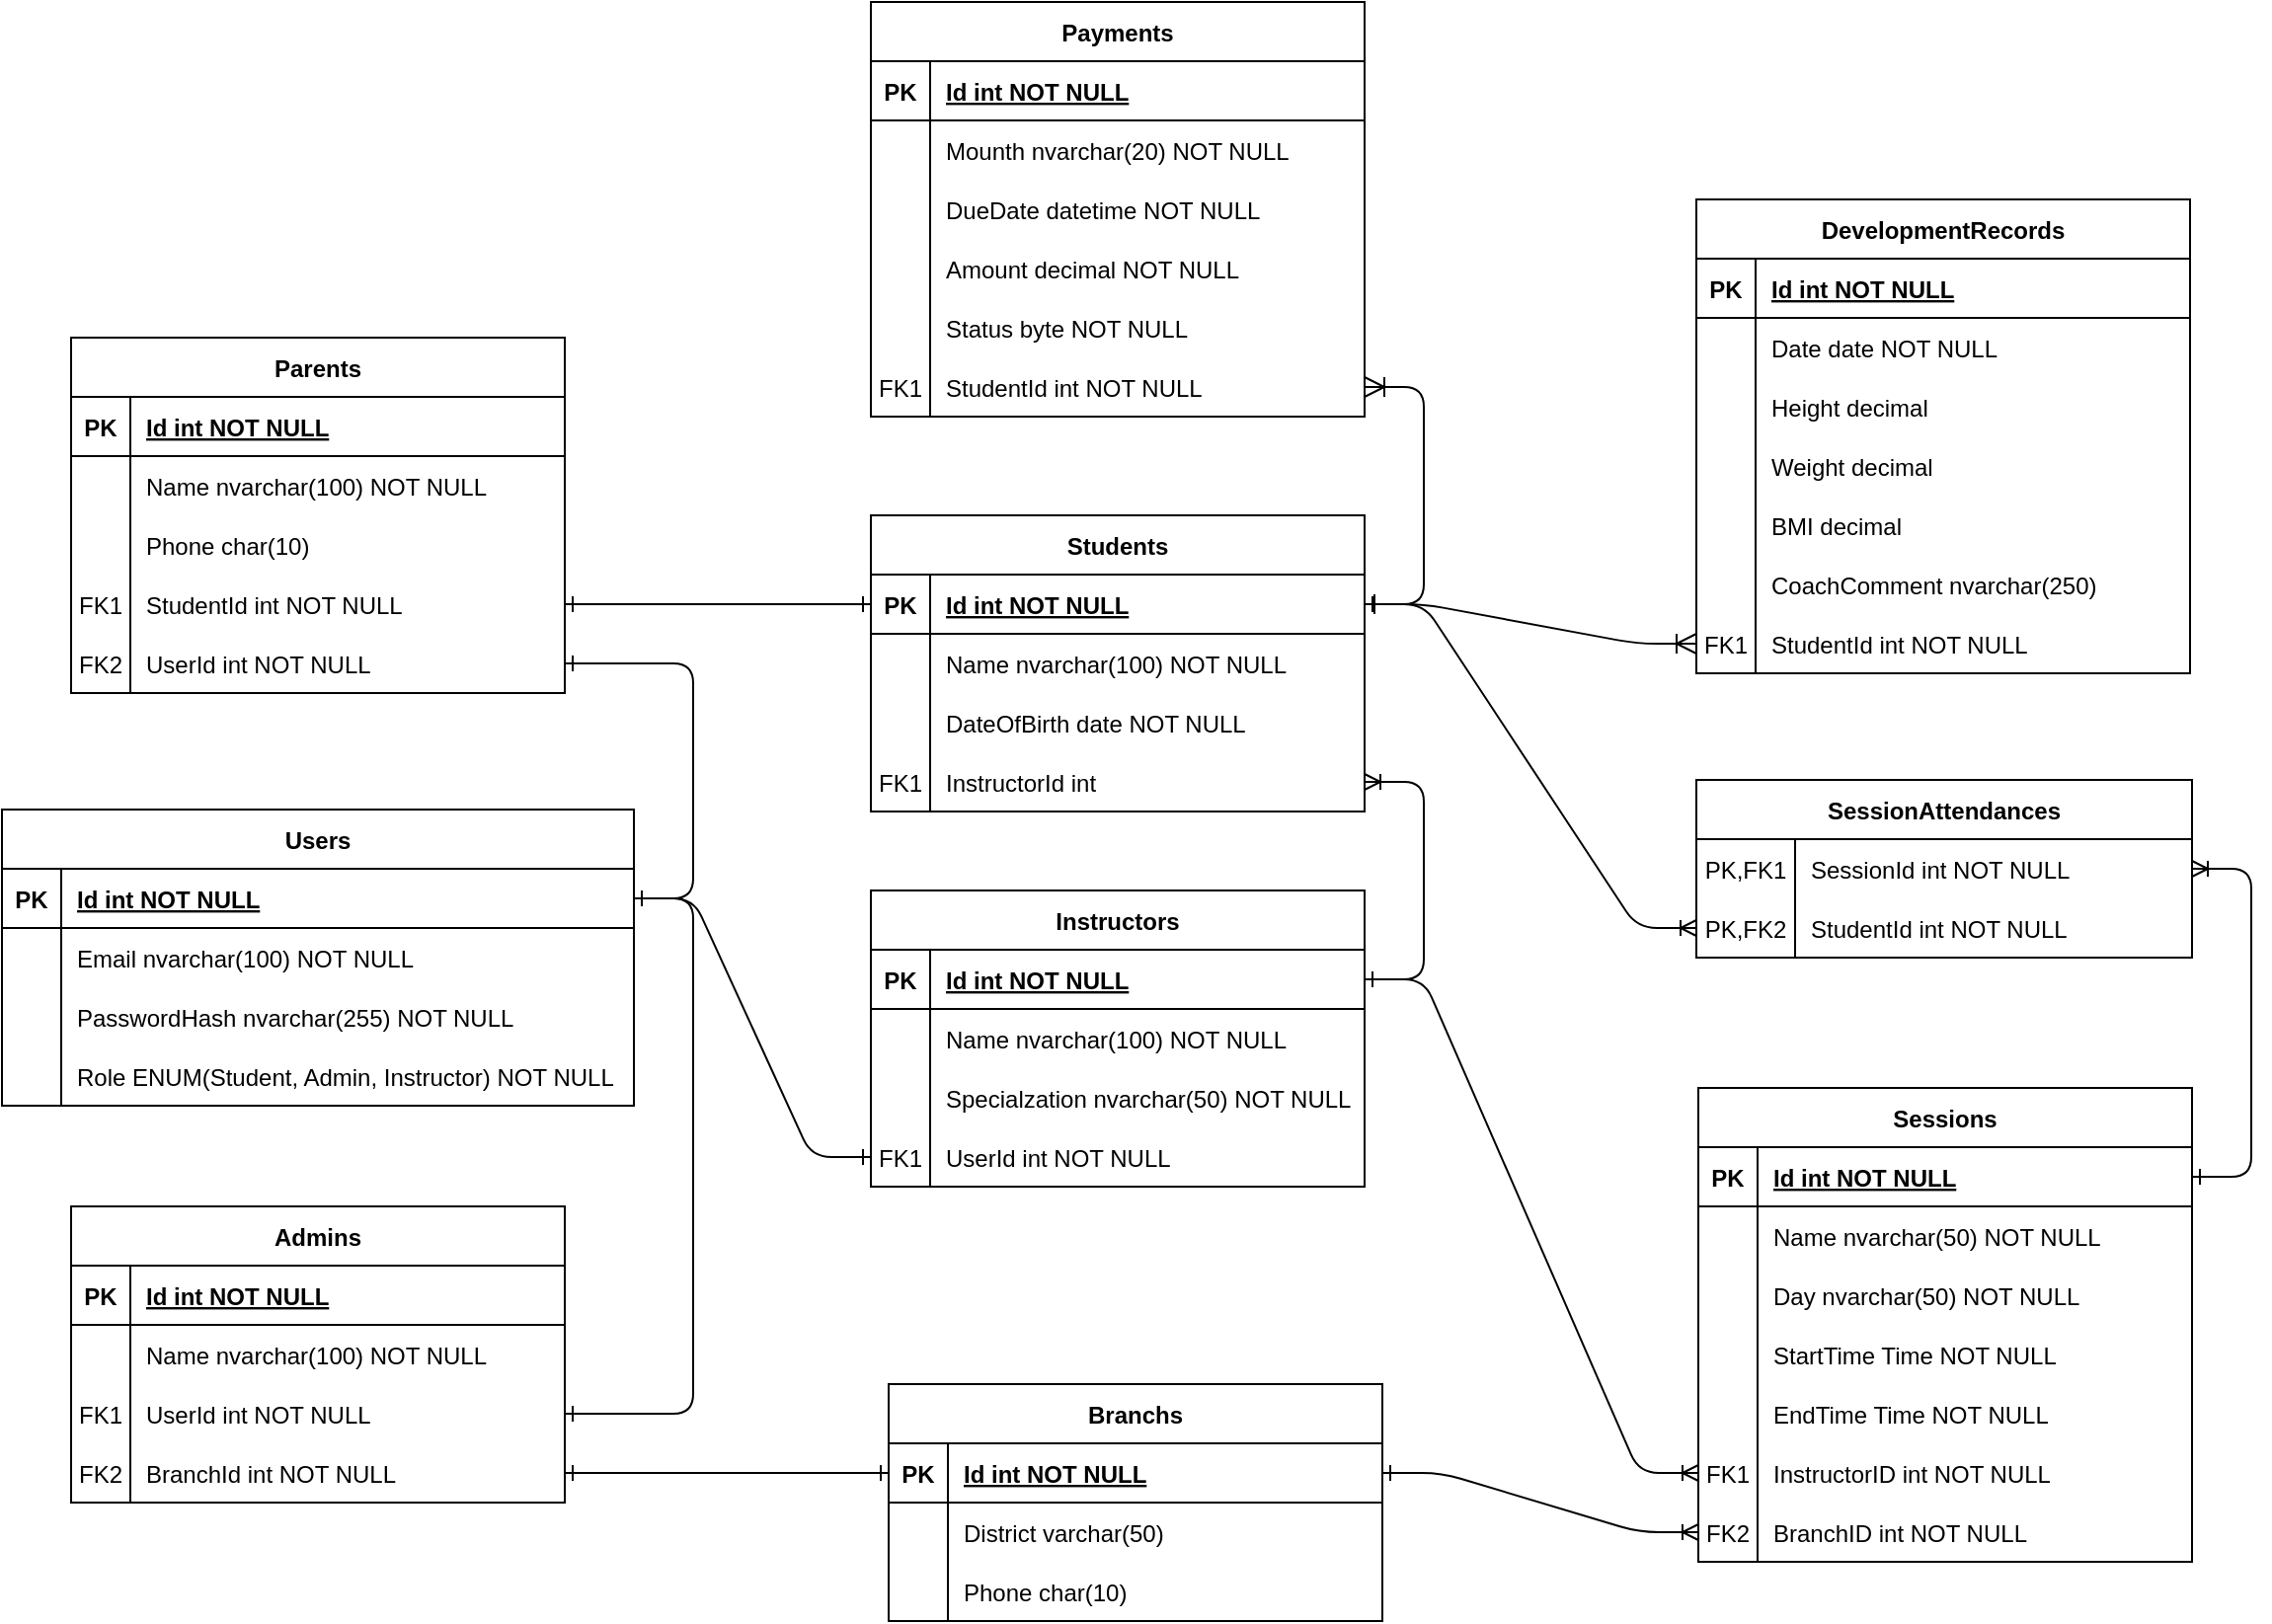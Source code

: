 <mxfile version="26.0.4">
  <diagram id="R2lEEEUBdFMjLlhIrx00" name="Page-1">
    <mxGraphModel dx="524" dy="563" grid="1" gridSize="10" guides="1" tooltips="1" connect="1" arrows="1" fold="1" page="1" pageScale="1" pageWidth="1169" pageHeight="827" background="#ffffff" math="0" shadow="0" extFonts="Permanent Marker^https://fonts.googleapis.com/css?family=Permanent+Marker">
      <root>
        <mxCell id="0" />
        <mxCell id="1" parent="0" />
        <mxCell id="C-vyLk0tnHw3VtMMgP7b-2" value="Branchs" style="shape=table;startSize=30;container=1;collapsible=1;childLayout=tableLayout;fixedRows=1;rowLines=0;fontStyle=1;align=center;resizeLast=1;" parent="1" vertex="1">
          <mxGeometry x="449" y="700" width="250" height="120" as="geometry" />
        </mxCell>
        <mxCell id="C-vyLk0tnHw3VtMMgP7b-3" value="" style="shape=partialRectangle;collapsible=0;dropTarget=0;pointerEvents=0;fillColor=none;points=[[0,0.5],[1,0.5]];portConstraint=eastwest;top=0;left=0;right=0;bottom=1;" parent="C-vyLk0tnHw3VtMMgP7b-2" vertex="1">
          <mxGeometry y="30" width="250" height="30" as="geometry" />
        </mxCell>
        <mxCell id="C-vyLk0tnHw3VtMMgP7b-4" value="PK" style="shape=partialRectangle;overflow=hidden;connectable=0;fillColor=none;top=0;left=0;bottom=0;right=0;fontStyle=1;" parent="C-vyLk0tnHw3VtMMgP7b-3" vertex="1">
          <mxGeometry width="30" height="30" as="geometry">
            <mxRectangle width="30" height="30" as="alternateBounds" />
          </mxGeometry>
        </mxCell>
        <mxCell id="C-vyLk0tnHw3VtMMgP7b-5" value="Id int NOT NULL " style="shape=partialRectangle;overflow=hidden;connectable=0;fillColor=none;top=0;left=0;bottom=0;right=0;align=left;spacingLeft=6;fontStyle=5;" parent="C-vyLk0tnHw3VtMMgP7b-3" vertex="1">
          <mxGeometry x="30" width="220" height="30" as="geometry">
            <mxRectangle width="220" height="30" as="alternateBounds" />
          </mxGeometry>
        </mxCell>
        <mxCell id="C-vyLk0tnHw3VtMMgP7b-9" value="" style="shape=partialRectangle;collapsible=0;dropTarget=0;pointerEvents=0;fillColor=none;points=[[0,0.5],[1,0.5]];portConstraint=eastwest;top=0;left=0;right=0;bottom=0;" parent="C-vyLk0tnHw3VtMMgP7b-2" vertex="1">
          <mxGeometry y="60" width="250" height="30" as="geometry" />
        </mxCell>
        <mxCell id="C-vyLk0tnHw3VtMMgP7b-10" value="" style="shape=partialRectangle;overflow=hidden;connectable=0;fillColor=none;top=0;left=0;bottom=0;right=0;" parent="C-vyLk0tnHw3VtMMgP7b-9" vertex="1">
          <mxGeometry width="30" height="30" as="geometry">
            <mxRectangle width="30" height="30" as="alternateBounds" />
          </mxGeometry>
        </mxCell>
        <mxCell id="C-vyLk0tnHw3VtMMgP7b-11" value="District varchar(50)" style="shape=partialRectangle;overflow=hidden;connectable=0;fillColor=none;top=0;left=0;bottom=0;right=0;align=left;spacingLeft=6;" parent="C-vyLk0tnHw3VtMMgP7b-9" vertex="1">
          <mxGeometry x="30" width="220" height="30" as="geometry">
            <mxRectangle width="220" height="30" as="alternateBounds" />
          </mxGeometry>
        </mxCell>
        <mxCell id="zhFzb5mP_KFuKhenGSHV-15" value="" style="shape=partialRectangle;collapsible=0;dropTarget=0;pointerEvents=0;fillColor=none;points=[[0,0.5],[1,0.5]];portConstraint=eastwest;top=0;left=0;right=0;bottom=0;" parent="C-vyLk0tnHw3VtMMgP7b-2" vertex="1">
          <mxGeometry y="90" width="250" height="30" as="geometry" />
        </mxCell>
        <mxCell id="zhFzb5mP_KFuKhenGSHV-16" value="" style="shape=partialRectangle;overflow=hidden;connectable=0;fillColor=none;top=0;left=0;bottom=0;right=0;" parent="zhFzb5mP_KFuKhenGSHV-15" vertex="1">
          <mxGeometry width="30" height="30" as="geometry">
            <mxRectangle width="30" height="30" as="alternateBounds" />
          </mxGeometry>
        </mxCell>
        <mxCell id="zhFzb5mP_KFuKhenGSHV-17" value="Phone char(10)" style="shape=partialRectangle;overflow=hidden;connectable=0;fillColor=none;top=0;left=0;bottom=0;right=0;align=left;spacingLeft=6;" parent="zhFzb5mP_KFuKhenGSHV-15" vertex="1">
          <mxGeometry x="30" width="220" height="30" as="geometry">
            <mxRectangle width="220" height="30" as="alternateBounds" />
          </mxGeometry>
        </mxCell>
        <mxCell id="C-vyLk0tnHw3VtMMgP7b-13" value="Admins" style="shape=table;startSize=30;container=1;collapsible=1;childLayout=tableLayout;fixedRows=1;rowLines=0;fontStyle=1;align=center;resizeLast=1;" parent="1" vertex="1">
          <mxGeometry x="35" y="610" width="250" height="150" as="geometry" />
        </mxCell>
        <mxCell id="C-vyLk0tnHw3VtMMgP7b-14" value="" style="shape=partialRectangle;collapsible=0;dropTarget=0;pointerEvents=0;fillColor=none;points=[[0,0.5],[1,0.5]];portConstraint=eastwest;top=0;left=0;right=0;bottom=1;" parent="C-vyLk0tnHw3VtMMgP7b-13" vertex="1">
          <mxGeometry y="30" width="250" height="30" as="geometry" />
        </mxCell>
        <mxCell id="C-vyLk0tnHw3VtMMgP7b-15" value="PK" style="shape=partialRectangle;overflow=hidden;connectable=0;fillColor=none;top=0;left=0;bottom=0;right=0;fontStyle=1;" parent="C-vyLk0tnHw3VtMMgP7b-14" vertex="1">
          <mxGeometry width="30" height="30" as="geometry">
            <mxRectangle width="30" height="30" as="alternateBounds" />
          </mxGeometry>
        </mxCell>
        <mxCell id="C-vyLk0tnHw3VtMMgP7b-16" value="Id int NOT NULL " style="shape=partialRectangle;overflow=hidden;connectable=0;fillColor=none;top=0;left=0;bottom=0;right=0;align=left;spacingLeft=6;fontStyle=5;" parent="C-vyLk0tnHw3VtMMgP7b-14" vertex="1">
          <mxGeometry x="30" width="220" height="30" as="geometry">
            <mxRectangle width="220" height="30" as="alternateBounds" />
          </mxGeometry>
        </mxCell>
        <mxCell id="C-vyLk0tnHw3VtMMgP7b-17" value="" style="shape=partialRectangle;collapsible=0;dropTarget=0;pointerEvents=0;fillColor=none;points=[[0,0.5],[1,0.5]];portConstraint=eastwest;top=0;left=0;right=0;bottom=0;" parent="C-vyLk0tnHw3VtMMgP7b-13" vertex="1">
          <mxGeometry y="60" width="250" height="30" as="geometry" />
        </mxCell>
        <mxCell id="C-vyLk0tnHw3VtMMgP7b-18" value="" style="shape=partialRectangle;overflow=hidden;connectable=0;fillColor=none;top=0;left=0;bottom=0;right=0;" parent="C-vyLk0tnHw3VtMMgP7b-17" vertex="1">
          <mxGeometry width="30" height="30" as="geometry">
            <mxRectangle width="30" height="30" as="alternateBounds" />
          </mxGeometry>
        </mxCell>
        <mxCell id="C-vyLk0tnHw3VtMMgP7b-19" value="Name nvarchar(100) NOT NULL" style="shape=partialRectangle;overflow=hidden;connectable=0;fillColor=none;top=0;left=0;bottom=0;right=0;align=left;spacingLeft=6;" parent="C-vyLk0tnHw3VtMMgP7b-17" vertex="1">
          <mxGeometry x="30" width="220" height="30" as="geometry">
            <mxRectangle width="220" height="30" as="alternateBounds" />
          </mxGeometry>
        </mxCell>
        <mxCell id="C-vyLk0tnHw3VtMMgP7b-20" value="" style="shape=partialRectangle;collapsible=0;dropTarget=0;pointerEvents=0;fillColor=none;points=[[0,0.5],[1,0.5]];portConstraint=eastwest;top=0;left=0;right=0;bottom=0;" parent="C-vyLk0tnHw3VtMMgP7b-13" vertex="1">
          <mxGeometry y="90" width="250" height="30" as="geometry" />
        </mxCell>
        <mxCell id="C-vyLk0tnHw3VtMMgP7b-21" value="FK1" style="shape=partialRectangle;overflow=hidden;connectable=0;fillColor=none;top=0;left=0;bottom=0;right=0;" parent="C-vyLk0tnHw3VtMMgP7b-20" vertex="1">
          <mxGeometry width="30" height="30" as="geometry">
            <mxRectangle width="30" height="30" as="alternateBounds" />
          </mxGeometry>
        </mxCell>
        <mxCell id="C-vyLk0tnHw3VtMMgP7b-22" value="UserId int NOT NULL" style="shape=partialRectangle;overflow=hidden;connectable=0;fillColor=none;top=0;left=0;bottom=0;right=0;align=left;spacingLeft=6;" parent="C-vyLk0tnHw3VtMMgP7b-20" vertex="1">
          <mxGeometry x="30" width="220" height="30" as="geometry">
            <mxRectangle width="220" height="30" as="alternateBounds" />
          </mxGeometry>
        </mxCell>
        <mxCell id="tJjihSDsOlB7j1gSgnYL-20" value="" style="shape=partialRectangle;collapsible=0;dropTarget=0;pointerEvents=0;fillColor=none;points=[[0,0.5],[1,0.5]];portConstraint=eastwest;top=0;left=0;right=0;bottom=0;" parent="C-vyLk0tnHw3VtMMgP7b-13" vertex="1">
          <mxGeometry y="120" width="250" height="30" as="geometry" />
        </mxCell>
        <mxCell id="tJjihSDsOlB7j1gSgnYL-21" value="FK2" style="shape=partialRectangle;overflow=hidden;connectable=0;fillColor=none;top=0;left=0;bottom=0;right=0;" parent="tJjihSDsOlB7j1gSgnYL-20" vertex="1">
          <mxGeometry width="30" height="30" as="geometry">
            <mxRectangle width="30" height="30" as="alternateBounds" />
          </mxGeometry>
        </mxCell>
        <mxCell id="tJjihSDsOlB7j1gSgnYL-22" value="BranchId int NOT NULL" style="shape=partialRectangle;overflow=hidden;connectable=0;fillColor=none;top=0;left=0;bottom=0;right=0;align=left;spacingLeft=6;" parent="tJjihSDsOlB7j1gSgnYL-20" vertex="1">
          <mxGeometry x="30" width="220" height="30" as="geometry">
            <mxRectangle width="220" height="30" as="alternateBounds" />
          </mxGeometry>
        </mxCell>
        <mxCell id="C-vyLk0tnHw3VtMMgP7b-23" value="Students" style="shape=table;startSize=30;container=1;collapsible=1;childLayout=tableLayout;fixedRows=1;rowLines=0;fontStyle=1;align=center;resizeLast=1;" parent="1" vertex="1">
          <mxGeometry x="440" y="260" width="250" height="150" as="geometry" />
        </mxCell>
        <mxCell id="C-vyLk0tnHw3VtMMgP7b-24" value="" style="shape=partialRectangle;collapsible=0;dropTarget=0;pointerEvents=0;fillColor=none;points=[[0,0.5],[1,0.5]];portConstraint=eastwest;top=0;left=0;right=0;bottom=1;" parent="C-vyLk0tnHw3VtMMgP7b-23" vertex="1">
          <mxGeometry y="30" width="250" height="30" as="geometry" />
        </mxCell>
        <mxCell id="C-vyLk0tnHw3VtMMgP7b-25" value="PK" style="shape=partialRectangle;overflow=hidden;connectable=0;fillColor=none;top=0;left=0;bottom=0;right=0;fontStyle=1;" parent="C-vyLk0tnHw3VtMMgP7b-24" vertex="1">
          <mxGeometry width="30" height="30" as="geometry">
            <mxRectangle width="30" height="30" as="alternateBounds" />
          </mxGeometry>
        </mxCell>
        <mxCell id="C-vyLk0tnHw3VtMMgP7b-26" value="Id int NOT NULL " style="shape=partialRectangle;overflow=hidden;connectable=0;fillColor=none;top=0;left=0;bottom=0;right=0;align=left;spacingLeft=6;fontStyle=5;" parent="C-vyLk0tnHw3VtMMgP7b-24" vertex="1">
          <mxGeometry x="30" width="220" height="30" as="geometry">
            <mxRectangle width="220" height="30" as="alternateBounds" />
          </mxGeometry>
        </mxCell>
        <mxCell id="C-vyLk0tnHw3VtMMgP7b-27" value="" style="shape=partialRectangle;collapsible=0;dropTarget=0;pointerEvents=0;fillColor=none;points=[[0,0.5],[1,0.5]];portConstraint=eastwest;top=0;left=0;right=0;bottom=0;" parent="C-vyLk0tnHw3VtMMgP7b-23" vertex="1">
          <mxGeometry y="60" width="250" height="30" as="geometry" />
        </mxCell>
        <mxCell id="C-vyLk0tnHw3VtMMgP7b-28" value="" style="shape=partialRectangle;overflow=hidden;connectable=0;fillColor=none;top=0;left=0;bottom=0;right=0;" parent="C-vyLk0tnHw3VtMMgP7b-27" vertex="1">
          <mxGeometry width="30" height="30" as="geometry">
            <mxRectangle width="30" height="30" as="alternateBounds" />
          </mxGeometry>
        </mxCell>
        <mxCell id="C-vyLk0tnHw3VtMMgP7b-29" value="Name nvarchar(100) NOT NULL" style="shape=partialRectangle;overflow=hidden;connectable=0;fillColor=none;top=0;left=0;bottom=0;right=0;align=left;spacingLeft=6;" parent="C-vyLk0tnHw3VtMMgP7b-27" vertex="1">
          <mxGeometry x="30" width="220" height="30" as="geometry">
            <mxRectangle width="220" height="30" as="alternateBounds" />
          </mxGeometry>
        </mxCell>
        <mxCell id="zhFzb5mP_KFuKhenGSHV-3" value="" style="shape=partialRectangle;collapsible=0;dropTarget=0;pointerEvents=0;fillColor=none;points=[[0,0.5],[1,0.5]];portConstraint=eastwest;top=0;left=0;right=0;bottom=0;" parent="C-vyLk0tnHw3VtMMgP7b-23" vertex="1">
          <mxGeometry y="90" width="250" height="30" as="geometry" />
        </mxCell>
        <mxCell id="zhFzb5mP_KFuKhenGSHV-4" value="" style="shape=partialRectangle;overflow=hidden;connectable=0;fillColor=none;top=0;left=0;bottom=0;right=0;" parent="zhFzb5mP_KFuKhenGSHV-3" vertex="1">
          <mxGeometry width="30" height="30" as="geometry">
            <mxRectangle width="30" height="30" as="alternateBounds" />
          </mxGeometry>
        </mxCell>
        <mxCell id="zhFzb5mP_KFuKhenGSHV-5" value="DateOfBirth date NOT NULL" style="shape=partialRectangle;overflow=hidden;connectable=0;fillColor=none;top=0;left=0;bottom=0;right=0;align=left;spacingLeft=6;" parent="zhFzb5mP_KFuKhenGSHV-3" vertex="1">
          <mxGeometry x="30" width="220" height="30" as="geometry">
            <mxRectangle width="220" height="30" as="alternateBounds" />
          </mxGeometry>
        </mxCell>
        <mxCell id="zhFzb5mP_KFuKhenGSHV-9" value="" style="shape=partialRectangle;collapsible=0;dropTarget=0;pointerEvents=0;fillColor=none;points=[[0,0.5],[1,0.5]];portConstraint=eastwest;top=0;left=0;right=0;bottom=0;" parent="C-vyLk0tnHw3VtMMgP7b-23" vertex="1">
          <mxGeometry y="120" width="250" height="30" as="geometry" />
        </mxCell>
        <mxCell id="zhFzb5mP_KFuKhenGSHV-10" value="FK1" style="shape=partialRectangle;overflow=hidden;connectable=0;fillColor=none;top=0;left=0;bottom=0;right=0;" parent="zhFzb5mP_KFuKhenGSHV-9" vertex="1">
          <mxGeometry width="30" height="30" as="geometry">
            <mxRectangle width="30" height="30" as="alternateBounds" />
          </mxGeometry>
        </mxCell>
        <mxCell id="zhFzb5mP_KFuKhenGSHV-11" value="InstructorId int " style="shape=partialRectangle;overflow=hidden;connectable=0;fillColor=none;top=0;left=0;bottom=0;right=0;align=left;spacingLeft=6;" parent="zhFzb5mP_KFuKhenGSHV-9" vertex="1">
          <mxGeometry x="30" width="220" height="30" as="geometry">
            <mxRectangle width="220" height="30" as="alternateBounds" />
          </mxGeometry>
        </mxCell>
        <mxCell id="zhFzb5mP_KFuKhenGSHV-22" value="Instructors" style="shape=table;startSize=30;container=1;collapsible=1;childLayout=tableLayout;fixedRows=1;rowLines=0;fontStyle=1;align=center;resizeLast=1;" parent="1" vertex="1">
          <mxGeometry x="440" y="450" width="250" height="150" as="geometry" />
        </mxCell>
        <mxCell id="zhFzb5mP_KFuKhenGSHV-23" value="" style="shape=partialRectangle;collapsible=0;dropTarget=0;pointerEvents=0;fillColor=none;points=[[0,0.5],[1,0.5]];portConstraint=eastwest;top=0;left=0;right=0;bottom=1;" parent="zhFzb5mP_KFuKhenGSHV-22" vertex="1">
          <mxGeometry y="30" width="250" height="30" as="geometry" />
        </mxCell>
        <mxCell id="zhFzb5mP_KFuKhenGSHV-24" value="PK" style="shape=partialRectangle;overflow=hidden;connectable=0;fillColor=none;top=0;left=0;bottom=0;right=0;fontStyle=1;" parent="zhFzb5mP_KFuKhenGSHV-23" vertex="1">
          <mxGeometry width="30" height="30" as="geometry">
            <mxRectangle width="30" height="30" as="alternateBounds" />
          </mxGeometry>
        </mxCell>
        <mxCell id="zhFzb5mP_KFuKhenGSHV-25" value="Id int NOT NULL " style="shape=partialRectangle;overflow=hidden;connectable=0;fillColor=none;top=0;left=0;bottom=0;right=0;align=left;spacingLeft=6;fontStyle=5;" parent="zhFzb5mP_KFuKhenGSHV-23" vertex="1">
          <mxGeometry x="30" width="220" height="30" as="geometry">
            <mxRectangle width="220" height="30" as="alternateBounds" />
          </mxGeometry>
        </mxCell>
        <mxCell id="zhFzb5mP_KFuKhenGSHV-26" value="" style="shape=partialRectangle;collapsible=0;dropTarget=0;pointerEvents=0;fillColor=none;points=[[0,0.5],[1,0.5]];portConstraint=eastwest;top=0;left=0;right=0;bottom=0;" parent="zhFzb5mP_KFuKhenGSHV-22" vertex="1">
          <mxGeometry y="60" width="250" height="30" as="geometry" />
        </mxCell>
        <mxCell id="zhFzb5mP_KFuKhenGSHV-27" value="" style="shape=partialRectangle;overflow=hidden;connectable=0;fillColor=none;top=0;left=0;bottom=0;right=0;" parent="zhFzb5mP_KFuKhenGSHV-26" vertex="1">
          <mxGeometry width="30" height="30" as="geometry">
            <mxRectangle width="30" height="30" as="alternateBounds" />
          </mxGeometry>
        </mxCell>
        <mxCell id="zhFzb5mP_KFuKhenGSHV-28" value="Name nvarchar(100) NOT NULL" style="shape=partialRectangle;overflow=hidden;connectable=0;fillColor=none;top=0;left=0;bottom=0;right=0;align=left;spacingLeft=6;" parent="zhFzb5mP_KFuKhenGSHV-26" vertex="1">
          <mxGeometry x="30" width="220" height="30" as="geometry">
            <mxRectangle width="220" height="30" as="alternateBounds" />
          </mxGeometry>
        </mxCell>
        <mxCell id="zhFzb5mP_KFuKhenGSHV-29" value="" style="shape=partialRectangle;collapsible=0;dropTarget=0;pointerEvents=0;fillColor=none;points=[[0,0.5],[1,0.5]];portConstraint=eastwest;top=0;left=0;right=0;bottom=0;" parent="zhFzb5mP_KFuKhenGSHV-22" vertex="1">
          <mxGeometry y="90" width="250" height="30" as="geometry" />
        </mxCell>
        <mxCell id="zhFzb5mP_KFuKhenGSHV-30" value="" style="shape=partialRectangle;overflow=hidden;connectable=0;fillColor=none;top=0;left=0;bottom=0;right=0;" parent="zhFzb5mP_KFuKhenGSHV-29" vertex="1">
          <mxGeometry width="30" height="30" as="geometry">
            <mxRectangle width="30" height="30" as="alternateBounds" />
          </mxGeometry>
        </mxCell>
        <mxCell id="zhFzb5mP_KFuKhenGSHV-31" value="Specialzation nvarchar(50) NOT NULL" style="shape=partialRectangle;overflow=hidden;connectable=0;fillColor=none;top=0;left=0;bottom=0;right=0;align=left;spacingLeft=6;" parent="zhFzb5mP_KFuKhenGSHV-29" vertex="1">
          <mxGeometry x="30" width="220" height="30" as="geometry">
            <mxRectangle width="220" height="30" as="alternateBounds" />
          </mxGeometry>
        </mxCell>
        <mxCell id="zhFzb5mP_KFuKhenGSHV-32" value="" style="shape=partialRectangle;collapsible=0;dropTarget=0;pointerEvents=0;fillColor=none;points=[[0,0.5],[1,0.5]];portConstraint=eastwest;top=0;left=0;right=0;bottom=0;" parent="zhFzb5mP_KFuKhenGSHV-22" vertex="1">
          <mxGeometry y="120" width="250" height="30" as="geometry" />
        </mxCell>
        <mxCell id="zhFzb5mP_KFuKhenGSHV-33" value="FK1" style="shape=partialRectangle;overflow=hidden;connectable=0;fillColor=none;top=0;left=0;bottom=0;right=0;" parent="zhFzb5mP_KFuKhenGSHV-32" vertex="1">
          <mxGeometry width="30" height="30" as="geometry">
            <mxRectangle width="30" height="30" as="alternateBounds" />
          </mxGeometry>
        </mxCell>
        <mxCell id="zhFzb5mP_KFuKhenGSHV-34" value="UserId int NOT NULL" style="shape=partialRectangle;overflow=hidden;connectable=0;fillColor=none;top=0;left=0;bottom=0;right=0;align=left;spacingLeft=6;" parent="zhFzb5mP_KFuKhenGSHV-32" vertex="1">
          <mxGeometry x="30" width="220" height="30" as="geometry">
            <mxRectangle width="220" height="30" as="alternateBounds" />
          </mxGeometry>
        </mxCell>
        <mxCell id="zhFzb5mP_KFuKhenGSHV-35" value="Sessions" style="shape=table;startSize=30;container=1;collapsible=1;childLayout=tableLayout;fixedRows=1;rowLines=0;fontStyle=1;align=center;resizeLast=1;" parent="1" vertex="1">
          <mxGeometry x="859" y="550" width="250" height="240" as="geometry" />
        </mxCell>
        <mxCell id="zhFzb5mP_KFuKhenGSHV-36" value="" style="shape=partialRectangle;collapsible=0;dropTarget=0;pointerEvents=0;fillColor=none;points=[[0,0.5],[1,0.5]];portConstraint=eastwest;top=0;left=0;right=0;bottom=1;" parent="zhFzb5mP_KFuKhenGSHV-35" vertex="1">
          <mxGeometry y="30" width="250" height="30" as="geometry" />
        </mxCell>
        <mxCell id="zhFzb5mP_KFuKhenGSHV-37" value="PK" style="shape=partialRectangle;overflow=hidden;connectable=0;fillColor=none;top=0;left=0;bottom=0;right=0;fontStyle=1;" parent="zhFzb5mP_KFuKhenGSHV-36" vertex="1">
          <mxGeometry width="30" height="30" as="geometry">
            <mxRectangle width="30" height="30" as="alternateBounds" />
          </mxGeometry>
        </mxCell>
        <mxCell id="zhFzb5mP_KFuKhenGSHV-38" value="Id int NOT NULL " style="shape=partialRectangle;overflow=hidden;connectable=0;fillColor=none;top=0;left=0;bottom=0;right=0;align=left;spacingLeft=6;fontStyle=5;" parent="zhFzb5mP_KFuKhenGSHV-36" vertex="1">
          <mxGeometry x="30" width="220" height="30" as="geometry">
            <mxRectangle width="220" height="30" as="alternateBounds" />
          </mxGeometry>
        </mxCell>
        <mxCell id="FMa5LzCaEReQazPTJJQZ-1" value="" style="shape=partialRectangle;collapsible=0;dropTarget=0;pointerEvents=0;fillColor=none;points=[[0,0.5],[1,0.5]];portConstraint=eastwest;top=0;left=0;right=0;bottom=0;" parent="zhFzb5mP_KFuKhenGSHV-35" vertex="1">
          <mxGeometry y="60" width="250" height="30" as="geometry" />
        </mxCell>
        <mxCell id="FMa5LzCaEReQazPTJJQZ-2" value="" style="shape=partialRectangle;overflow=hidden;connectable=0;fillColor=none;top=0;left=0;bottom=0;right=0;" parent="FMa5LzCaEReQazPTJJQZ-1" vertex="1">
          <mxGeometry width="30" height="30" as="geometry">
            <mxRectangle width="30" height="30" as="alternateBounds" />
          </mxGeometry>
        </mxCell>
        <mxCell id="FMa5LzCaEReQazPTJJQZ-3" value="Name nvarchar(50) NOT NULL" style="shape=partialRectangle;overflow=hidden;connectable=0;fillColor=none;top=0;left=0;bottom=0;right=0;align=left;spacingLeft=6;" parent="FMa5LzCaEReQazPTJJQZ-1" vertex="1">
          <mxGeometry x="30" width="220" height="30" as="geometry">
            <mxRectangle width="220" height="30" as="alternateBounds" />
          </mxGeometry>
        </mxCell>
        <mxCell id="biOgKu9m6oLJ_qTJp0fS-1" value="" style="shape=partialRectangle;collapsible=0;dropTarget=0;pointerEvents=0;fillColor=none;points=[[0,0.5],[1,0.5]];portConstraint=eastwest;top=0;left=0;right=0;bottom=0;" vertex="1" parent="zhFzb5mP_KFuKhenGSHV-35">
          <mxGeometry y="90" width="250" height="30" as="geometry" />
        </mxCell>
        <mxCell id="biOgKu9m6oLJ_qTJp0fS-2" value="" style="shape=partialRectangle;overflow=hidden;connectable=0;fillColor=none;top=0;left=0;bottom=0;right=0;" vertex="1" parent="biOgKu9m6oLJ_qTJp0fS-1">
          <mxGeometry width="30" height="30" as="geometry">
            <mxRectangle width="30" height="30" as="alternateBounds" />
          </mxGeometry>
        </mxCell>
        <mxCell id="biOgKu9m6oLJ_qTJp0fS-3" value="Day nvarchar(50) NOT NULL" style="shape=partialRectangle;overflow=hidden;connectable=0;fillColor=none;top=0;left=0;bottom=0;right=0;align=left;spacingLeft=6;" vertex="1" parent="biOgKu9m6oLJ_qTJp0fS-1">
          <mxGeometry x="30" width="220" height="30" as="geometry">
            <mxRectangle width="220" height="30" as="alternateBounds" />
          </mxGeometry>
        </mxCell>
        <mxCell id="zhFzb5mP_KFuKhenGSHV-39" value="" style="shape=partialRectangle;collapsible=0;dropTarget=0;pointerEvents=0;fillColor=none;points=[[0,0.5],[1,0.5]];portConstraint=eastwest;top=0;left=0;right=0;bottom=0;" parent="zhFzb5mP_KFuKhenGSHV-35" vertex="1">
          <mxGeometry y="120" width="250" height="30" as="geometry" />
        </mxCell>
        <mxCell id="zhFzb5mP_KFuKhenGSHV-40" value="" style="shape=partialRectangle;overflow=hidden;connectable=0;fillColor=none;top=0;left=0;bottom=0;right=0;" parent="zhFzb5mP_KFuKhenGSHV-39" vertex="1">
          <mxGeometry width="30" height="30" as="geometry">
            <mxRectangle width="30" height="30" as="alternateBounds" />
          </mxGeometry>
        </mxCell>
        <mxCell id="zhFzb5mP_KFuKhenGSHV-41" value="StartTime Time NOT NULL" style="shape=partialRectangle;overflow=hidden;connectable=0;fillColor=none;top=0;left=0;bottom=0;right=0;align=left;spacingLeft=6;" parent="zhFzb5mP_KFuKhenGSHV-39" vertex="1">
          <mxGeometry x="30" width="220" height="30" as="geometry">
            <mxRectangle width="220" height="30" as="alternateBounds" />
          </mxGeometry>
        </mxCell>
        <mxCell id="zhFzb5mP_KFuKhenGSHV-42" value="" style="shape=partialRectangle;collapsible=0;dropTarget=0;pointerEvents=0;fillColor=none;points=[[0,0.5],[1,0.5]];portConstraint=eastwest;top=0;left=0;right=0;bottom=0;" parent="zhFzb5mP_KFuKhenGSHV-35" vertex="1">
          <mxGeometry y="150" width="250" height="30" as="geometry" />
        </mxCell>
        <mxCell id="zhFzb5mP_KFuKhenGSHV-43" value="" style="shape=partialRectangle;overflow=hidden;connectable=0;fillColor=none;top=0;left=0;bottom=0;right=0;" parent="zhFzb5mP_KFuKhenGSHV-42" vertex="1">
          <mxGeometry width="30" height="30" as="geometry">
            <mxRectangle width="30" height="30" as="alternateBounds" />
          </mxGeometry>
        </mxCell>
        <mxCell id="zhFzb5mP_KFuKhenGSHV-44" value="EndTime Time NOT NULL" style="shape=partialRectangle;overflow=hidden;connectable=0;fillColor=none;top=0;left=0;bottom=0;right=0;align=left;spacingLeft=6;" parent="zhFzb5mP_KFuKhenGSHV-42" vertex="1">
          <mxGeometry x="30" width="220" height="30" as="geometry">
            <mxRectangle width="220" height="30" as="alternateBounds" />
          </mxGeometry>
        </mxCell>
        <mxCell id="zhFzb5mP_KFuKhenGSHV-48" value="" style="shape=partialRectangle;collapsible=0;dropTarget=0;pointerEvents=0;fillColor=none;points=[[0,0.5],[1,0.5]];portConstraint=eastwest;top=0;left=0;right=0;bottom=0;" parent="zhFzb5mP_KFuKhenGSHV-35" vertex="1">
          <mxGeometry y="180" width="250" height="30" as="geometry" />
        </mxCell>
        <mxCell id="zhFzb5mP_KFuKhenGSHV-49" value="FK1" style="shape=partialRectangle;overflow=hidden;connectable=0;fillColor=none;top=0;left=0;bottom=0;right=0;" parent="zhFzb5mP_KFuKhenGSHV-48" vertex="1">
          <mxGeometry width="30" height="30" as="geometry">
            <mxRectangle width="30" height="30" as="alternateBounds" />
          </mxGeometry>
        </mxCell>
        <mxCell id="zhFzb5mP_KFuKhenGSHV-50" value="InstructorID int NOT NULL" style="shape=partialRectangle;overflow=hidden;connectable=0;fillColor=none;top=0;left=0;bottom=0;right=0;align=left;spacingLeft=6;" parent="zhFzb5mP_KFuKhenGSHV-48" vertex="1">
          <mxGeometry x="30" width="220" height="30" as="geometry">
            <mxRectangle width="220" height="30" as="alternateBounds" />
          </mxGeometry>
        </mxCell>
        <mxCell id="zhFzb5mP_KFuKhenGSHV-51" value="" style="shape=partialRectangle;collapsible=0;dropTarget=0;pointerEvents=0;fillColor=none;points=[[0,0.5],[1,0.5]];portConstraint=eastwest;top=0;left=0;right=0;bottom=0;" parent="zhFzb5mP_KFuKhenGSHV-35" vertex="1">
          <mxGeometry y="210" width="250" height="30" as="geometry" />
        </mxCell>
        <mxCell id="zhFzb5mP_KFuKhenGSHV-52" value="FK2" style="shape=partialRectangle;overflow=hidden;connectable=0;fillColor=none;top=0;left=0;bottom=0;right=0;" parent="zhFzb5mP_KFuKhenGSHV-51" vertex="1">
          <mxGeometry width="30" height="30" as="geometry">
            <mxRectangle width="30" height="30" as="alternateBounds" />
          </mxGeometry>
        </mxCell>
        <mxCell id="zhFzb5mP_KFuKhenGSHV-53" value="BranchID int NOT NULL" style="shape=partialRectangle;overflow=hidden;connectable=0;fillColor=none;top=0;left=0;bottom=0;right=0;align=left;spacingLeft=6;" parent="zhFzb5mP_KFuKhenGSHV-51" vertex="1">
          <mxGeometry x="30" width="220" height="30" as="geometry">
            <mxRectangle width="220" height="30" as="alternateBounds" />
          </mxGeometry>
        </mxCell>
        <mxCell id="zhFzb5mP_KFuKhenGSHV-54" value="Payments" style="shape=table;startSize=30;container=1;collapsible=1;childLayout=tableLayout;fixedRows=1;rowLines=0;fontStyle=1;align=center;resizeLast=1;" parent="1" vertex="1">
          <mxGeometry x="440" width="250" height="210" as="geometry" />
        </mxCell>
        <mxCell id="zhFzb5mP_KFuKhenGSHV-55" value="" style="shape=partialRectangle;collapsible=0;dropTarget=0;pointerEvents=0;fillColor=none;points=[[0,0.5],[1,0.5]];portConstraint=eastwest;top=0;left=0;right=0;bottom=1;" parent="zhFzb5mP_KFuKhenGSHV-54" vertex="1">
          <mxGeometry y="30" width="250" height="30" as="geometry" />
        </mxCell>
        <mxCell id="zhFzb5mP_KFuKhenGSHV-56" value="PK" style="shape=partialRectangle;overflow=hidden;connectable=0;fillColor=none;top=0;left=0;bottom=0;right=0;fontStyle=1;" parent="zhFzb5mP_KFuKhenGSHV-55" vertex="1">
          <mxGeometry width="30" height="30" as="geometry">
            <mxRectangle width="30" height="30" as="alternateBounds" />
          </mxGeometry>
        </mxCell>
        <mxCell id="zhFzb5mP_KFuKhenGSHV-57" value="Id int NOT NULL " style="shape=partialRectangle;overflow=hidden;connectable=0;fillColor=none;top=0;left=0;bottom=0;right=0;align=left;spacingLeft=6;fontStyle=5;" parent="zhFzb5mP_KFuKhenGSHV-55" vertex="1">
          <mxGeometry x="30" width="220" height="30" as="geometry">
            <mxRectangle width="220" height="30" as="alternateBounds" />
          </mxGeometry>
        </mxCell>
        <mxCell id="zhFzb5mP_KFuKhenGSHV-58" value="" style="shape=partialRectangle;collapsible=0;dropTarget=0;pointerEvents=0;fillColor=none;points=[[0,0.5],[1,0.5]];portConstraint=eastwest;top=0;left=0;right=0;bottom=0;" parent="zhFzb5mP_KFuKhenGSHV-54" vertex="1">
          <mxGeometry y="60" width="250" height="30" as="geometry" />
        </mxCell>
        <mxCell id="zhFzb5mP_KFuKhenGSHV-59" value="" style="shape=partialRectangle;overflow=hidden;connectable=0;fillColor=none;top=0;left=0;bottom=0;right=0;" parent="zhFzb5mP_KFuKhenGSHV-58" vertex="1">
          <mxGeometry width="30" height="30" as="geometry">
            <mxRectangle width="30" height="30" as="alternateBounds" />
          </mxGeometry>
        </mxCell>
        <mxCell id="zhFzb5mP_KFuKhenGSHV-60" value="Mounth nvarchar(20) NOT NULL" style="shape=partialRectangle;overflow=hidden;connectable=0;fillColor=none;top=0;left=0;bottom=0;right=0;align=left;spacingLeft=6;" parent="zhFzb5mP_KFuKhenGSHV-58" vertex="1">
          <mxGeometry x="30" width="220" height="30" as="geometry">
            <mxRectangle width="220" height="30" as="alternateBounds" />
          </mxGeometry>
        </mxCell>
        <mxCell id="zhFzb5mP_KFuKhenGSHV-61" value="" style="shape=partialRectangle;collapsible=0;dropTarget=0;pointerEvents=0;fillColor=none;points=[[0,0.5],[1,0.5]];portConstraint=eastwest;top=0;left=0;right=0;bottom=0;" parent="zhFzb5mP_KFuKhenGSHV-54" vertex="1">
          <mxGeometry y="90" width="250" height="30" as="geometry" />
        </mxCell>
        <mxCell id="zhFzb5mP_KFuKhenGSHV-62" value="" style="shape=partialRectangle;overflow=hidden;connectable=0;fillColor=none;top=0;left=0;bottom=0;right=0;" parent="zhFzb5mP_KFuKhenGSHV-61" vertex="1">
          <mxGeometry width="30" height="30" as="geometry">
            <mxRectangle width="30" height="30" as="alternateBounds" />
          </mxGeometry>
        </mxCell>
        <mxCell id="zhFzb5mP_KFuKhenGSHV-63" value="DueDate datetime NOT NULL" style="shape=partialRectangle;overflow=hidden;connectable=0;fillColor=none;top=0;left=0;bottom=0;right=0;align=left;spacingLeft=6;" parent="zhFzb5mP_KFuKhenGSHV-61" vertex="1">
          <mxGeometry x="30" width="220" height="30" as="geometry">
            <mxRectangle width="220" height="30" as="alternateBounds" />
          </mxGeometry>
        </mxCell>
        <mxCell id="zhFzb5mP_KFuKhenGSHV-64" value="" style="shape=partialRectangle;collapsible=0;dropTarget=0;pointerEvents=0;fillColor=none;points=[[0,0.5],[1,0.5]];portConstraint=eastwest;top=0;left=0;right=0;bottom=0;" parent="zhFzb5mP_KFuKhenGSHV-54" vertex="1">
          <mxGeometry y="120" width="250" height="30" as="geometry" />
        </mxCell>
        <mxCell id="zhFzb5mP_KFuKhenGSHV-65" value="" style="shape=partialRectangle;overflow=hidden;connectable=0;fillColor=none;top=0;left=0;bottom=0;right=0;" parent="zhFzb5mP_KFuKhenGSHV-64" vertex="1">
          <mxGeometry width="30" height="30" as="geometry">
            <mxRectangle width="30" height="30" as="alternateBounds" />
          </mxGeometry>
        </mxCell>
        <mxCell id="zhFzb5mP_KFuKhenGSHV-66" value="Amount decimal NOT NULL" style="shape=partialRectangle;overflow=hidden;connectable=0;fillColor=none;top=0;left=0;bottom=0;right=0;align=left;spacingLeft=6;" parent="zhFzb5mP_KFuKhenGSHV-64" vertex="1">
          <mxGeometry x="30" width="220" height="30" as="geometry">
            <mxRectangle width="220" height="30" as="alternateBounds" />
          </mxGeometry>
        </mxCell>
        <mxCell id="zhFzb5mP_KFuKhenGSHV-67" value="" style="shape=partialRectangle;collapsible=0;dropTarget=0;pointerEvents=0;fillColor=none;points=[[0,0.5],[1,0.5]];portConstraint=eastwest;top=0;left=0;right=0;bottom=0;" parent="zhFzb5mP_KFuKhenGSHV-54" vertex="1">
          <mxGeometry y="150" width="250" height="30" as="geometry" />
        </mxCell>
        <mxCell id="zhFzb5mP_KFuKhenGSHV-68" value="" style="shape=partialRectangle;overflow=hidden;connectable=0;fillColor=none;top=0;left=0;bottom=0;right=0;" parent="zhFzb5mP_KFuKhenGSHV-67" vertex="1">
          <mxGeometry width="30" height="30" as="geometry">
            <mxRectangle width="30" height="30" as="alternateBounds" />
          </mxGeometry>
        </mxCell>
        <mxCell id="zhFzb5mP_KFuKhenGSHV-69" value="Status byte NOT NULL" style="shape=partialRectangle;overflow=hidden;connectable=0;fillColor=none;top=0;left=0;bottom=0;right=0;align=left;spacingLeft=6;" parent="zhFzb5mP_KFuKhenGSHV-67" vertex="1">
          <mxGeometry x="30" width="220" height="30" as="geometry">
            <mxRectangle width="220" height="30" as="alternateBounds" />
          </mxGeometry>
        </mxCell>
        <mxCell id="zhFzb5mP_KFuKhenGSHV-70" value="" style="shape=partialRectangle;collapsible=0;dropTarget=0;pointerEvents=0;fillColor=none;points=[[0,0.5],[1,0.5]];portConstraint=eastwest;top=0;left=0;right=0;bottom=0;" parent="zhFzb5mP_KFuKhenGSHV-54" vertex="1">
          <mxGeometry y="180" width="250" height="30" as="geometry" />
        </mxCell>
        <mxCell id="zhFzb5mP_KFuKhenGSHV-71" value="FK1" style="shape=partialRectangle;overflow=hidden;connectable=0;fillColor=none;top=0;left=0;bottom=0;right=0;" parent="zhFzb5mP_KFuKhenGSHV-70" vertex="1">
          <mxGeometry width="30" height="30" as="geometry">
            <mxRectangle width="30" height="30" as="alternateBounds" />
          </mxGeometry>
        </mxCell>
        <mxCell id="zhFzb5mP_KFuKhenGSHV-72" value="StudentId int NOT NULL" style="shape=partialRectangle;overflow=hidden;connectable=0;fillColor=none;top=0;left=0;bottom=0;right=0;align=left;spacingLeft=6;" parent="zhFzb5mP_KFuKhenGSHV-70" vertex="1">
          <mxGeometry x="30" width="220" height="30" as="geometry">
            <mxRectangle width="220" height="30" as="alternateBounds" />
          </mxGeometry>
        </mxCell>
        <mxCell id="zhFzb5mP_KFuKhenGSHV-73" value="DevelopmentRecords" style="shape=table;startSize=30;container=1;collapsible=1;childLayout=tableLayout;fixedRows=1;rowLines=0;fontStyle=1;align=center;resizeLast=1;" parent="1" vertex="1">
          <mxGeometry x="858" y="100" width="250" height="240" as="geometry" />
        </mxCell>
        <mxCell id="zhFzb5mP_KFuKhenGSHV-74" value="" style="shape=partialRectangle;collapsible=0;dropTarget=0;pointerEvents=0;fillColor=none;points=[[0,0.5],[1,0.5]];portConstraint=eastwest;top=0;left=0;right=0;bottom=1;" parent="zhFzb5mP_KFuKhenGSHV-73" vertex="1">
          <mxGeometry y="30" width="250" height="30" as="geometry" />
        </mxCell>
        <mxCell id="zhFzb5mP_KFuKhenGSHV-75" value="PK" style="shape=partialRectangle;overflow=hidden;connectable=0;fillColor=none;top=0;left=0;bottom=0;right=0;fontStyle=1;" parent="zhFzb5mP_KFuKhenGSHV-74" vertex="1">
          <mxGeometry width="30" height="30" as="geometry">
            <mxRectangle width="30" height="30" as="alternateBounds" />
          </mxGeometry>
        </mxCell>
        <mxCell id="zhFzb5mP_KFuKhenGSHV-76" value="Id int NOT NULL " style="shape=partialRectangle;overflow=hidden;connectable=0;fillColor=none;top=0;left=0;bottom=0;right=0;align=left;spacingLeft=6;fontStyle=5;" parent="zhFzb5mP_KFuKhenGSHV-74" vertex="1">
          <mxGeometry x="30" width="220" height="30" as="geometry">
            <mxRectangle width="220" height="30" as="alternateBounds" />
          </mxGeometry>
        </mxCell>
        <mxCell id="zhFzb5mP_KFuKhenGSHV-77" value="" style="shape=partialRectangle;collapsible=0;dropTarget=0;pointerEvents=0;fillColor=none;points=[[0,0.5],[1,0.5]];portConstraint=eastwest;top=0;left=0;right=0;bottom=0;" parent="zhFzb5mP_KFuKhenGSHV-73" vertex="1">
          <mxGeometry y="60" width="250" height="30" as="geometry" />
        </mxCell>
        <mxCell id="zhFzb5mP_KFuKhenGSHV-78" value="" style="shape=partialRectangle;overflow=hidden;connectable=0;fillColor=none;top=0;left=0;bottom=0;right=0;" parent="zhFzb5mP_KFuKhenGSHV-77" vertex="1">
          <mxGeometry width="30" height="30" as="geometry">
            <mxRectangle width="30" height="30" as="alternateBounds" />
          </mxGeometry>
        </mxCell>
        <mxCell id="zhFzb5mP_KFuKhenGSHV-79" value="Date date NOT NULL" style="shape=partialRectangle;overflow=hidden;connectable=0;fillColor=none;top=0;left=0;bottom=0;right=0;align=left;spacingLeft=6;" parent="zhFzb5mP_KFuKhenGSHV-77" vertex="1">
          <mxGeometry x="30" width="220" height="30" as="geometry">
            <mxRectangle width="220" height="30" as="alternateBounds" />
          </mxGeometry>
        </mxCell>
        <mxCell id="zhFzb5mP_KFuKhenGSHV-80" value="" style="shape=partialRectangle;collapsible=0;dropTarget=0;pointerEvents=0;fillColor=none;points=[[0,0.5],[1,0.5]];portConstraint=eastwest;top=0;left=0;right=0;bottom=0;" parent="zhFzb5mP_KFuKhenGSHV-73" vertex="1">
          <mxGeometry y="90" width="250" height="30" as="geometry" />
        </mxCell>
        <mxCell id="zhFzb5mP_KFuKhenGSHV-81" value="" style="shape=partialRectangle;overflow=hidden;connectable=0;fillColor=none;top=0;left=0;bottom=0;right=0;" parent="zhFzb5mP_KFuKhenGSHV-80" vertex="1">
          <mxGeometry width="30" height="30" as="geometry">
            <mxRectangle width="30" height="30" as="alternateBounds" />
          </mxGeometry>
        </mxCell>
        <mxCell id="zhFzb5mP_KFuKhenGSHV-82" value="Height decimal" style="shape=partialRectangle;overflow=hidden;connectable=0;fillColor=none;top=0;left=0;bottom=0;right=0;align=left;spacingLeft=6;" parent="zhFzb5mP_KFuKhenGSHV-80" vertex="1">
          <mxGeometry x="30" width="220" height="30" as="geometry">
            <mxRectangle width="220" height="30" as="alternateBounds" />
          </mxGeometry>
        </mxCell>
        <mxCell id="zhFzb5mP_KFuKhenGSHV-83" value="" style="shape=partialRectangle;collapsible=0;dropTarget=0;pointerEvents=0;fillColor=none;points=[[0,0.5],[1,0.5]];portConstraint=eastwest;top=0;left=0;right=0;bottom=0;" parent="zhFzb5mP_KFuKhenGSHV-73" vertex="1">
          <mxGeometry y="120" width="250" height="30" as="geometry" />
        </mxCell>
        <mxCell id="zhFzb5mP_KFuKhenGSHV-84" value="" style="shape=partialRectangle;overflow=hidden;connectable=0;fillColor=none;top=0;left=0;bottom=0;right=0;" parent="zhFzb5mP_KFuKhenGSHV-83" vertex="1">
          <mxGeometry width="30" height="30" as="geometry">
            <mxRectangle width="30" height="30" as="alternateBounds" />
          </mxGeometry>
        </mxCell>
        <mxCell id="zhFzb5mP_KFuKhenGSHV-85" value="Weight decimal " style="shape=partialRectangle;overflow=hidden;connectable=0;fillColor=none;top=0;left=0;bottom=0;right=0;align=left;spacingLeft=6;" parent="zhFzb5mP_KFuKhenGSHV-83" vertex="1">
          <mxGeometry x="30" width="220" height="30" as="geometry">
            <mxRectangle width="220" height="30" as="alternateBounds" />
          </mxGeometry>
        </mxCell>
        <mxCell id="tJjihSDsOlB7j1gSgnYL-1" value="" style="shape=partialRectangle;collapsible=0;dropTarget=0;pointerEvents=0;fillColor=none;points=[[0,0.5],[1,0.5]];portConstraint=eastwest;top=0;left=0;right=0;bottom=0;" parent="zhFzb5mP_KFuKhenGSHV-73" vertex="1">
          <mxGeometry y="150" width="250" height="30" as="geometry" />
        </mxCell>
        <mxCell id="tJjihSDsOlB7j1gSgnYL-2" value="" style="shape=partialRectangle;overflow=hidden;connectable=0;fillColor=none;top=0;left=0;bottom=0;right=0;" parent="tJjihSDsOlB7j1gSgnYL-1" vertex="1">
          <mxGeometry width="30" height="30" as="geometry">
            <mxRectangle width="30" height="30" as="alternateBounds" />
          </mxGeometry>
        </mxCell>
        <mxCell id="tJjihSDsOlB7j1gSgnYL-3" value="BMI decimal" style="shape=partialRectangle;overflow=hidden;connectable=0;fillColor=none;top=0;left=0;bottom=0;right=0;align=left;spacingLeft=6;" parent="tJjihSDsOlB7j1gSgnYL-1" vertex="1">
          <mxGeometry x="30" width="220" height="30" as="geometry">
            <mxRectangle width="220" height="30" as="alternateBounds" />
          </mxGeometry>
        </mxCell>
        <mxCell id="zhFzb5mP_KFuKhenGSHV-86" value="" style="shape=partialRectangle;collapsible=0;dropTarget=0;pointerEvents=0;fillColor=none;points=[[0,0.5],[1,0.5]];portConstraint=eastwest;top=0;left=0;right=0;bottom=0;" parent="zhFzb5mP_KFuKhenGSHV-73" vertex="1">
          <mxGeometry y="180" width="250" height="30" as="geometry" />
        </mxCell>
        <mxCell id="zhFzb5mP_KFuKhenGSHV-87" value="" style="shape=partialRectangle;overflow=hidden;connectable=0;fillColor=none;top=0;left=0;bottom=0;right=0;" parent="zhFzb5mP_KFuKhenGSHV-86" vertex="1">
          <mxGeometry width="30" height="30" as="geometry">
            <mxRectangle width="30" height="30" as="alternateBounds" />
          </mxGeometry>
        </mxCell>
        <mxCell id="zhFzb5mP_KFuKhenGSHV-88" value="CoachComment nvarchar(250)" style="shape=partialRectangle;overflow=hidden;connectable=0;fillColor=none;top=0;left=0;bottom=0;right=0;align=left;spacingLeft=6;" parent="zhFzb5mP_KFuKhenGSHV-86" vertex="1">
          <mxGeometry x="30" width="220" height="30" as="geometry">
            <mxRectangle width="220" height="30" as="alternateBounds" />
          </mxGeometry>
        </mxCell>
        <mxCell id="zhFzb5mP_KFuKhenGSHV-89" value="" style="shape=partialRectangle;collapsible=0;dropTarget=0;pointerEvents=0;fillColor=none;points=[[0,0.5],[1,0.5]];portConstraint=eastwest;top=0;left=0;right=0;bottom=0;" parent="zhFzb5mP_KFuKhenGSHV-73" vertex="1">
          <mxGeometry y="210" width="250" height="30" as="geometry" />
        </mxCell>
        <mxCell id="zhFzb5mP_KFuKhenGSHV-90" value="FK1" style="shape=partialRectangle;overflow=hidden;connectable=0;fillColor=none;top=0;left=0;bottom=0;right=0;" parent="zhFzb5mP_KFuKhenGSHV-89" vertex="1">
          <mxGeometry width="30" height="30" as="geometry">
            <mxRectangle width="30" height="30" as="alternateBounds" />
          </mxGeometry>
        </mxCell>
        <mxCell id="zhFzb5mP_KFuKhenGSHV-91" value="StudentId int NOT NULL" style="shape=partialRectangle;overflow=hidden;connectable=0;fillColor=none;top=0;left=0;bottom=0;right=0;align=left;spacingLeft=6;" parent="zhFzb5mP_KFuKhenGSHV-89" vertex="1">
          <mxGeometry x="30" width="220" height="30" as="geometry">
            <mxRectangle width="220" height="30" as="alternateBounds" />
          </mxGeometry>
        </mxCell>
        <mxCell id="zhFzb5mP_KFuKhenGSHV-95" value="Users" style="shape=table;startSize=30;container=1;collapsible=1;childLayout=tableLayout;fixedRows=1;rowLines=0;fontStyle=1;align=center;resizeLast=1;" parent="1" vertex="1">
          <mxGeometry y="409" width="320" height="150" as="geometry" />
        </mxCell>
        <mxCell id="zhFzb5mP_KFuKhenGSHV-96" value="" style="shape=partialRectangle;collapsible=0;dropTarget=0;pointerEvents=0;fillColor=none;points=[[0,0.5],[1,0.5]];portConstraint=eastwest;top=0;left=0;right=0;bottom=1;" parent="zhFzb5mP_KFuKhenGSHV-95" vertex="1">
          <mxGeometry y="30" width="320" height="30" as="geometry" />
        </mxCell>
        <mxCell id="zhFzb5mP_KFuKhenGSHV-97" value="PK" style="shape=partialRectangle;overflow=hidden;connectable=0;fillColor=none;top=0;left=0;bottom=0;right=0;fontStyle=1;" parent="zhFzb5mP_KFuKhenGSHV-96" vertex="1">
          <mxGeometry width="30" height="30" as="geometry">
            <mxRectangle width="30" height="30" as="alternateBounds" />
          </mxGeometry>
        </mxCell>
        <mxCell id="zhFzb5mP_KFuKhenGSHV-98" value="Id int NOT NULL " style="shape=partialRectangle;overflow=hidden;connectable=0;fillColor=none;top=0;left=0;bottom=0;right=0;align=left;spacingLeft=6;fontStyle=5;" parent="zhFzb5mP_KFuKhenGSHV-96" vertex="1">
          <mxGeometry x="30" width="290" height="30" as="geometry">
            <mxRectangle width="290" height="30" as="alternateBounds" />
          </mxGeometry>
        </mxCell>
        <mxCell id="zhFzb5mP_KFuKhenGSHV-99" value="" style="shape=partialRectangle;collapsible=0;dropTarget=0;pointerEvents=0;fillColor=none;points=[[0,0.5],[1,0.5]];portConstraint=eastwest;top=0;left=0;right=0;bottom=0;" parent="zhFzb5mP_KFuKhenGSHV-95" vertex="1">
          <mxGeometry y="60" width="320" height="30" as="geometry" />
        </mxCell>
        <mxCell id="zhFzb5mP_KFuKhenGSHV-100" value="" style="shape=partialRectangle;overflow=hidden;connectable=0;fillColor=none;top=0;left=0;bottom=0;right=0;" parent="zhFzb5mP_KFuKhenGSHV-99" vertex="1">
          <mxGeometry width="30" height="30" as="geometry">
            <mxRectangle width="30" height="30" as="alternateBounds" />
          </mxGeometry>
        </mxCell>
        <mxCell id="zhFzb5mP_KFuKhenGSHV-101" value="Email nvarchar(100) NOT NULL" style="shape=partialRectangle;overflow=hidden;connectable=0;fillColor=none;top=0;left=0;bottom=0;right=0;align=left;spacingLeft=6;" parent="zhFzb5mP_KFuKhenGSHV-99" vertex="1">
          <mxGeometry x="30" width="290" height="30" as="geometry">
            <mxRectangle width="290" height="30" as="alternateBounds" />
          </mxGeometry>
        </mxCell>
        <mxCell id="zhFzb5mP_KFuKhenGSHV-102" value="" style="shape=partialRectangle;collapsible=0;dropTarget=0;pointerEvents=0;fillColor=none;points=[[0,0.5],[1,0.5]];portConstraint=eastwest;top=0;left=0;right=0;bottom=0;" parent="zhFzb5mP_KFuKhenGSHV-95" vertex="1">
          <mxGeometry y="90" width="320" height="30" as="geometry" />
        </mxCell>
        <mxCell id="zhFzb5mP_KFuKhenGSHV-103" value="" style="shape=partialRectangle;overflow=hidden;connectable=0;fillColor=none;top=0;left=0;bottom=0;right=0;" parent="zhFzb5mP_KFuKhenGSHV-102" vertex="1">
          <mxGeometry width="30" height="30" as="geometry">
            <mxRectangle width="30" height="30" as="alternateBounds" />
          </mxGeometry>
        </mxCell>
        <mxCell id="zhFzb5mP_KFuKhenGSHV-104" value="PasswordHash nvarchar(255) NOT NULL" style="shape=partialRectangle;overflow=hidden;connectable=0;fillColor=none;top=0;left=0;bottom=0;right=0;align=left;spacingLeft=6;" parent="zhFzb5mP_KFuKhenGSHV-102" vertex="1">
          <mxGeometry x="30" width="290" height="30" as="geometry">
            <mxRectangle width="290" height="30" as="alternateBounds" />
          </mxGeometry>
        </mxCell>
        <mxCell id="zhFzb5mP_KFuKhenGSHV-105" value="" style="shape=partialRectangle;collapsible=0;dropTarget=0;pointerEvents=0;fillColor=none;points=[[0,0.5],[1,0.5]];portConstraint=eastwest;top=0;left=0;right=0;bottom=0;" parent="zhFzb5mP_KFuKhenGSHV-95" vertex="1">
          <mxGeometry y="120" width="320" height="30" as="geometry" />
        </mxCell>
        <mxCell id="zhFzb5mP_KFuKhenGSHV-106" value="" style="shape=partialRectangle;overflow=hidden;connectable=0;fillColor=none;top=0;left=0;bottom=0;right=0;" parent="zhFzb5mP_KFuKhenGSHV-105" vertex="1">
          <mxGeometry width="30" height="30" as="geometry">
            <mxRectangle width="30" height="30" as="alternateBounds" />
          </mxGeometry>
        </mxCell>
        <mxCell id="zhFzb5mP_KFuKhenGSHV-107" value="Role ENUM(Student, Admin, Instructor) NOT NULL" style="shape=partialRectangle;overflow=hidden;connectable=0;fillColor=none;top=0;left=0;bottom=0;right=0;align=left;spacingLeft=6;" parent="zhFzb5mP_KFuKhenGSHV-105" vertex="1">
          <mxGeometry x="30" width="290" height="30" as="geometry">
            <mxRectangle width="290" height="30" as="alternateBounds" />
          </mxGeometry>
        </mxCell>
        <mxCell id="zhFzb5mP_KFuKhenGSHV-108" value="SessionAttendances" style="shape=table;startSize=30;container=1;collapsible=1;childLayout=tableLayout;fixedRows=1;rowLines=0;fontStyle=1;align=center;resizeLast=1;" parent="1" vertex="1">
          <mxGeometry x="858" y="394" width="251" height="90" as="geometry" />
        </mxCell>
        <mxCell id="zhFzb5mP_KFuKhenGSHV-112" value="" style="shape=partialRectangle;collapsible=0;dropTarget=0;pointerEvents=0;fillColor=none;points=[[0,0.5],[1,0.5]];portConstraint=eastwest;top=0;left=0;right=0;bottom=0;" parent="zhFzb5mP_KFuKhenGSHV-108" vertex="1">
          <mxGeometry y="30" width="251" height="30" as="geometry" />
        </mxCell>
        <mxCell id="zhFzb5mP_KFuKhenGSHV-113" value="PK,FK1" style="shape=partialRectangle;overflow=hidden;connectable=0;fillColor=none;top=0;left=0;bottom=0;right=0;" parent="zhFzb5mP_KFuKhenGSHV-112" vertex="1">
          <mxGeometry width="50.0" height="30" as="geometry">
            <mxRectangle width="50.0" height="30" as="alternateBounds" />
          </mxGeometry>
        </mxCell>
        <mxCell id="zhFzb5mP_KFuKhenGSHV-114" value="SessionId int NOT NULL" style="shape=partialRectangle;overflow=hidden;connectable=0;fillColor=none;top=0;left=0;bottom=0;right=0;align=left;spacingLeft=6;" parent="zhFzb5mP_KFuKhenGSHV-112" vertex="1">
          <mxGeometry x="50.0" width="201.0" height="30" as="geometry">
            <mxRectangle width="201.0" height="30" as="alternateBounds" />
          </mxGeometry>
        </mxCell>
        <mxCell id="zhFzb5mP_KFuKhenGSHV-115" value="" style="shape=partialRectangle;collapsible=0;dropTarget=0;pointerEvents=0;fillColor=none;points=[[0,0.5],[1,0.5]];portConstraint=eastwest;top=0;left=0;right=0;bottom=0;" parent="zhFzb5mP_KFuKhenGSHV-108" vertex="1">
          <mxGeometry y="60" width="251" height="30" as="geometry" />
        </mxCell>
        <mxCell id="zhFzb5mP_KFuKhenGSHV-116" value="PK,FK2" style="shape=partialRectangle;overflow=hidden;connectable=0;fillColor=none;top=0;left=0;bottom=0;right=0;" parent="zhFzb5mP_KFuKhenGSHV-115" vertex="1">
          <mxGeometry width="50.0" height="30" as="geometry">
            <mxRectangle width="50.0" height="30" as="alternateBounds" />
          </mxGeometry>
        </mxCell>
        <mxCell id="zhFzb5mP_KFuKhenGSHV-117" value="StudentId int NOT NULL" style="shape=partialRectangle;overflow=hidden;connectable=0;fillColor=none;top=0;left=0;bottom=0;right=0;align=left;spacingLeft=6;" parent="zhFzb5mP_KFuKhenGSHV-115" vertex="1">
          <mxGeometry x="50.0" width="201.0" height="30" as="geometry">
            <mxRectangle width="201.0" height="30" as="alternateBounds" />
          </mxGeometry>
        </mxCell>
        <mxCell id="zhFzb5mP_KFuKhenGSHV-120" value="" style="endArrow=ERoneToMany;rounded=1;fontSize=11;startSize=8;endSize=8;edgeStyle=entityRelationEdgeStyle;startArrow=ERone;startFill=0;endFill=0;curved=0;jumpStyle=none;flowAnimation=0;" parent="1" source="C-vyLk0tnHw3VtMMgP7b-24" target="zhFzb5mP_KFuKhenGSHV-89" edge="1">
          <mxGeometry width="50" height="50" relative="1" as="geometry">
            <mxPoint x="1069" y="490" as="sourcePoint" />
            <mxPoint x="1119" y="440" as="targetPoint" />
          </mxGeometry>
        </mxCell>
        <mxCell id="zhFzb5mP_KFuKhenGSHV-122" style="edgeStyle=entityRelationEdgeStyle;rounded=1;orthogonalLoop=1;jettySize=auto;html=1;fontSize=12;startSize=8;endSize=8;curved=0;startArrow=ERone;startFill=0;endArrow=ERoneToMany;endFill=0;" parent="1" source="C-vyLk0tnHw3VtMMgP7b-24" target="zhFzb5mP_KFuKhenGSHV-70" edge="1">
          <mxGeometry relative="1" as="geometry">
            <mxPoint x="370" y="313.8" as="sourcePoint" />
            <mxPoint x="359.25" y="126.21" as="targetPoint" />
            <Array as="points">
              <mxPoint x="400" y="198.8" />
            </Array>
          </mxGeometry>
        </mxCell>
        <mxCell id="zhFzb5mP_KFuKhenGSHV-146" style="edgeStyle=entityRelationEdgeStyle;shape=connector;rounded=1;orthogonalLoop=1;jettySize=auto;html=1;strokeColor=default;align=center;verticalAlign=middle;fontFamily=Helvetica;fontSize=11;fontColor=default;labelBackgroundColor=default;startArrow=ERone;startFill=0;endArrow=ERone;endFill=0;elbow=vertical;" parent="1" source="zhFzb5mP_KFuKhenGSHV-96" target="C-vyLk0tnHw3VtMMgP7b-20" edge="1">
          <mxGeometry relative="1" as="geometry">
            <mxPoint x="289" y="-40.0" as="targetPoint" />
            <mxPoint x="409" y="150" as="sourcePoint" />
          </mxGeometry>
        </mxCell>
        <mxCell id="zhFzb5mP_KFuKhenGSHV-149" value="" style="endArrow=ERone;html=1;rounded=1;strokeColor=default;align=center;verticalAlign=middle;fontFamily=Helvetica;fontSize=11;fontColor=default;labelBackgroundColor=default;edgeStyle=entityRelationEdgeStyle;startArrow=ERone;startFill=0;endFill=0;" parent="1" source="zhFzb5mP_KFuKhenGSHV-96" target="tJjihSDsOlB7j1gSgnYL-17" edge="1">
          <mxGeometry width="50" height="50" relative="1" as="geometry">
            <mxPoint x="360" y="535" as="sourcePoint" />
            <mxPoint x="479" y="165" as="targetPoint" />
            <Array as="points">
              <mxPoint x="709" y="540" />
            </Array>
          </mxGeometry>
        </mxCell>
        <mxCell id="zhFzb5mP_KFuKhenGSHV-153" value="" style="endArrow=ERone;html=1;rounded=1;strokeColor=default;align=center;verticalAlign=middle;fontFamily=Helvetica;fontSize=11;fontColor=default;labelBackgroundColor=default;edgeStyle=entityRelationEdgeStyle;startArrow=ERone;startFill=0;endFill=0;" parent="1" source="zhFzb5mP_KFuKhenGSHV-32" target="zhFzb5mP_KFuKhenGSHV-96" edge="1">
          <mxGeometry width="50" height="50" relative="1" as="geometry">
            <mxPoint x="389" y="580" as="sourcePoint" />
            <mxPoint x="699" y="410" as="targetPoint" />
          </mxGeometry>
        </mxCell>
        <mxCell id="zhFzb5mP_KFuKhenGSHV-154" value="" style="endArrow=ERone;html=1;rounded=1;strokeColor=default;align=center;verticalAlign=middle;fontFamily=Helvetica;fontSize=11;fontColor=default;labelBackgroundColor=default;edgeStyle=entityRelationEdgeStyle;startArrow=ERoneToMany;startFill=0;endFill=0;" parent="1" source="zhFzb5mP_KFuKhenGSHV-51" target="C-vyLk0tnHw3VtMMgP7b-3" edge="1">
          <mxGeometry width="50" height="50" relative="1" as="geometry">
            <mxPoint x="649" y="460" as="sourcePoint" />
            <mxPoint x="699" y="410" as="targetPoint" />
          </mxGeometry>
        </mxCell>
        <mxCell id="zhFzb5mP_KFuKhenGSHV-156" value="" style="endArrow=ERoneToMany;html=1;rounded=1;strokeColor=default;align=center;verticalAlign=middle;fontFamily=Helvetica;fontSize=11;fontColor=default;labelBackgroundColor=default;edgeStyle=entityRelationEdgeStyle;startArrow=ERone;startFill=0;endFill=0;" parent="1" source="zhFzb5mP_KFuKhenGSHV-36" target="zhFzb5mP_KFuKhenGSHV-112" edge="1">
          <mxGeometry width="50" height="50" relative="1" as="geometry">
            <mxPoint x="649" y="460" as="sourcePoint" />
            <mxPoint x="699" y="410" as="targetPoint" />
          </mxGeometry>
        </mxCell>
        <mxCell id="zhFzb5mP_KFuKhenGSHV-157" value="" style="endArrow=ERoneToMany;html=1;rounded=1;strokeColor=default;align=center;verticalAlign=middle;fontFamily=Helvetica;fontSize=11;fontColor=default;labelBackgroundColor=default;edgeStyle=entityRelationEdgeStyle;startArrow=ERone;startFill=0;endFill=0;" parent="1" source="C-vyLk0tnHw3VtMMgP7b-24" target="zhFzb5mP_KFuKhenGSHV-115" edge="1">
          <mxGeometry width="50" height="50" relative="1" as="geometry">
            <mxPoint x="649" y="460" as="sourcePoint" />
            <mxPoint x="699" y="410" as="targetPoint" />
          </mxGeometry>
        </mxCell>
        <mxCell id="zhFzb5mP_KFuKhenGSHV-158" value="" style="endArrow=ERoneToMany;html=1;rounded=1;strokeColor=default;align=center;verticalAlign=middle;fontFamily=Helvetica;fontSize=11;fontColor=default;labelBackgroundColor=default;edgeStyle=entityRelationEdgeStyle;startArrow=ERone;startFill=0;endFill=0;" parent="1" source="zhFzb5mP_KFuKhenGSHV-23" target="zhFzb5mP_KFuKhenGSHV-9" edge="1">
          <mxGeometry width="50" height="50" relative="1" as="geometry">
            <mxPoint x="649" y="460" as="sourcePoint" />
            <mxPoint x="699" y="410" as="targetPoint" />
          </mxGeometry>
        </mxCell>
        <mxCell id="zhFzb5mP_KFuKhenGSHV-159" value="" style="endArrow=ERoneToMany;html=1;rounded=1;strokeColor=default;align=center;verticalAlign=middle;fontFamily=Helvetica;fontSize=11;fontColor=default;labelBackgroundColor=default;edgeStyle=entityRelationEdgeStyle;startArrow=ERone;startFill=0;endFill=0;" parent="1" source="zhFzb5mP_KFuKhenGSHV-23" target="zhFzb5mP_KFuKhenGSHV-48" edge="1">
          <mxGeometry width="50" height="50" relative="1" as="geometry">
            <mxPoint x="649" y="610" as="sourcePoint" />
            <mxPoint x="699" y="560" as="targetPoint" />
          </mxGeometry>
        </mxCell>
        <mxCell id="tJjihSDsOlB7j1gSgnYL-4" value="Parents" style="shape=table;startSize=30;container=1;collapsible=1;childLayout=tableLayout;fixedRows=1;rowLines=0;fontStyle=1;align=center;resizeLast=1;" parent="1" vertex="1">
          <mxGeometry x="35" y="170" width="250" height="180" as="geometry" />
        </mxCell>
        <mxCell id="tJjihSDsOlB7j1gSgnYL-5" value="" style="shape=partialRectangle;collapsible=0;dropTarget=0;pointerEvents=0;fillColor=none;points=[[0,0.5],[1,0.5]];portConstraint=eastwest;top=0;left=0;right=0;bottom=1;" parent="tJjihSDsOlB7j1gSgnYL-4" vertex="1">
          <mxGeometry y="30" width="250" height="30" as="geometry" />
        </mxCell>
        <mxCell id="tJjihSDsOlB7j1gSgnYL-6" value="PK" style="shape=partialRectangle;overflow=hidden;connectable=0;fillColor=none;top=0;left=0;bottom=0;right=0;fontStyle=1;" parent="tJjihSDsOlB7j1gSgnYL-5" vertex="1">
          <mxGeometry width="30" height="30" as="geometry">
            <mxRectangle width="30" height="30" as="alternateBounds" />
          </mxGeometry>
        </mxCell>
        <mxCell id="tJjihSDsOlB7j1gSgnYL-7" value="Id int NOT NULL " style="shape=partialRectangle;overflow=hidden;connectable=0;fillColor=none;top=0;left=0;bottom=0;right=0;align=left;spacingLeft=6;fontStyle=5;" parent="tJjihSDsOlB7j1gSgnYL-5" vertex="1">
          <mxGeometry x="30" width="220" height="30" as="geometry">
            <mxRectangle width="220" height="30" as="alternateBounds" />
          </mxGeometry>
        </mxCell>
        <mxCell id="tJjihSDsOlB7j1gSgnYL-8" value="" style="shape=partialRectangle;collapsible=0;dropTarget=0;pointerEvents=0;fillColor=none;points=[[0,0.5],[1,0.5]];portConstraint=eastwest;top=0;left=0;right=0;bottom=0;" parent="tJjihSDsOlB7j1gSgnYL-4" vertex="1">
          <mxGeometry y="60" width="250" height="30" as="geometry" />
        </mxCell>
        <mxCell id="tJjihSDsOlB7j1gSgnYL-9" value="" style="shape=partialRectangle;overflow=hidden;connectable=0;fillColor=none;top=0;left=0;bottom=0;right=0;" parent="tJjihSDsOlB7j1gSgnYL-8" vertex="1">
          <mxGeometry width="30" height="30" as="geometry">
            <mxRectangle width="30" height="30" as="alternateBounds" />
          </mxGeometry>
        </mxCell>
        <mxCell id="tJjihSDsOlB7j1gSgnYL-10" value="Name nvarchar(100) NOT NULL" style="shape=partialRectangle;overflow=hidden;connectable=0;fillColor=none;top=0;left=0;bottom=0;right=0;align=left;spacingLeft=6;" parent="tJjihSDsOlB7j1gSgnYL-8" vertex="1">
          <mxGeometry x="30" width="220" height="30" as="geometry">
            <mxRectangle width="220" height="30" as="alternateBounds" />
          </mxGeometry>
        </mxCell>
        <mxCell id="tJjihSDsOlB7j1gSgnYL-11" value="" style="shape=partialRectangle;collapsible=0;dropTarget=0;pointerEvents=0;fillColor=none;points=[[0,0.5],[1,0.5]];portConstraint=eastwest;top=0;left=0;right=0;bottom=0;" parent="tJjihSDsOlB7j1gSgnYL-4" vertex="1">
          <mxGeometry y="90" width="250" height="30" as="geometry" />
        </mxCell>
        <mxCell id="tJjihSDsOlB7j1gSgnYL-12" value="" style="shape=partialRectangle;overflow=hidden;connectable=0;fillColor=none;top=0;left=0;bottom=0;right=0;" parent="tJjihSDsOlB7j1gSgnYL-11" vertex="1">
          <mxGeometry width="30" height="30" as="geometry">
            <mxRectangle width="30" height="30" as="alternateBounds" />
          </mxGeometry>
        </mxCell>
        <mxCell id="tJjihSDsOlB7j1gSgnYL-13" value="Phone char(10)" style="shape=partialRectangle;overflow=hidden;connectable=0;fillColor=none;top=0;left=0;bottom=0;right=0;align=left;spacingLeft=6;" parent="tJjihSDsOlB7j1gSgnYL-11" vertex="1">
          <mxGeometry x="30" width="220" height="30" as="geometry">
            <mxRectangle width="220" height="30" as="alternateBounds" />
          </mxGeometry>
        </mxCell>
        <mxCell id="tJjihSDsOlB7j1gSgnYL-14" value="" style="shape=partialRectangle;collapsible=0;dropTarget=0;pointerEvents=0;fillColor=none;points=[[0,0.5],[1,0.5]];portConstraint=eastwest;top=0;left=0;right=0;bottom=0;" parent="tJjihSDsOlB7j1gSgnYL-4" vertex="1">
          <mxGeometry y="120" width="250" height="30" as="geometry" />
        </mxCell>
        <mxCell id="tJjihSDsOlB7j1gSgnYL-15" value="FK1" style="shape=partialRectangle;overflow=hidden;connectable=0;fillColor=none;top=0;left=0;bottom=0;right=0;" parent="tJjihSDsOlB7j1gSgnYL-14" vertex="1">
          <mxGeometry width="30" height="30" as="geometry">
            <mxRectangle width="30" height="30" as="alternateBounds" />
          </mxGeometry>
        </mxCell>
        <mxCell id="tJjihSDsOlB7j1gSgnYL-16" value="StudentId int NOT NULL" style="shape=partialRectangle;overflow=hidden;connectable=0;fillColor=none;top=0;left=0;bottom=0;right=0;align=left;spacingLeft=6;" parent="tJjihSDsOlB7j1gSgnYL-14" vertex="1">
          <mxGeometry x="30" width="220" height="30" as="geometry">
            <mxRectangle width="220" height="30" as="alternateBounds" />
          </mxGeometry>
        </mxCell>
        <mxCell id="tJjihSDsOlB7j1gSgnYL-17" value="" style="shape=partialRectangle;collapsible=0;dropTarget=0;pointerEvents=0;fillColor=none;points=[[0,0.5],[1,0.5]];portConstraint=eastwest;top=0;left=0;right=0;bottom=0;" parent="tJjihSDsOlB7j1gSgnYL-4" vertex="1">
          <mxGeometry y="150" width="250" height="30" as="geometry" />
        </mxCell>
        <mxCell id="tJjihSDsOlB7j1gSgnYL-18" value="FK2" style="shape=partialRectangle;overflow=hidden;connectable=0;fillColor=none;top=0;left=0;bottom=0;right=0;" parent="tJjihSDsOlB7j1gSgnYL-17" vertex="1">
          <mxGeometry width="30" height="30" as="geometry">
            <mxRectangle width="30" height="30" as="alternateBounds" />
          </mxGeometry>
        </mxCell>
        <mxCell id="tJjihSDsOlB7j1gSgnYL-19" value="UserId int NOT NULL" style="shape=partialRectangle;overflow=hidden;connectable=0;fillColor=none;top=0;left=0;bottom=0;right=0;align=left;spacingLeft=6;" parent="tJjihSDsOlB7j1gSgnYL-17" vertex="1">
          <mxGeometry x="30" width="220" height="30" as="geometry">
            <mxRectangle width="220" height="30" as="alternateBounds" />
          </mxGeometry>
        </mxCell>
        <mxCell id="tJjihSDsOlB7j1gSgnYL-26" style="edgeStyle=entityRelationEdgeStyle;shape=connector;rounded=1;orthogonalLoop=1;jettySize=auto;html=1;strokeColor=default;align=center;verticalAlign=middle;fontFamily=Helvetica;fontSize=11;fontColor=default;labelBackgroundColor=default;startArrow=ERone;startFill=0;endArrow=ERone;endFill=0;elbow=vertical;" parent="1" source="C-vyLk0tnHw3VtMMgP7b-3" target="tJjihSDsOlB7j1gSgnYL-20" edge="1">
          <mxGeometry relative="1" as="geometry">
            <mxPoint x="310" y="725" as="targetPoint" />
            <mxPoint x="330" y="475" as="sourcePoint" />
          </mxGeometry>
        </mxCell>
        <mxCell id="tJjihSDsOlB7j1gSgnYL-27" value="" style="endArrow=ERone;html=1;rounded=1;strokeColor=default;align=center;verticalAlign=middle;fontFamily=Helvetica;fontSize=11;fontColor=default;labelBackgroundColor=default;edgeStyle=entityRelationEdgeStyle;startArrow=ERone;startFill=0;endFill=0;" parent="1" source="C-vyLk0tnHw3VtMMgP7b-24" target="tJjihSDsOlB7j1gSgnYL-14" edge="1">
          <mxGeometry width="50" height="50" relative="1" as="geometry">
            <mxPoint x="330" y="464" as="sourcePoint" />
            <mxPoint x="295" y="345" as="targetPoint" />
            <Array as="points">
              <mxPoint x="719" y="550" />
            </Array>
          </mxGeometry>
        </mxCell>
      </root>
    </mxGraphModel>
  </diagram>
</mxfile>
